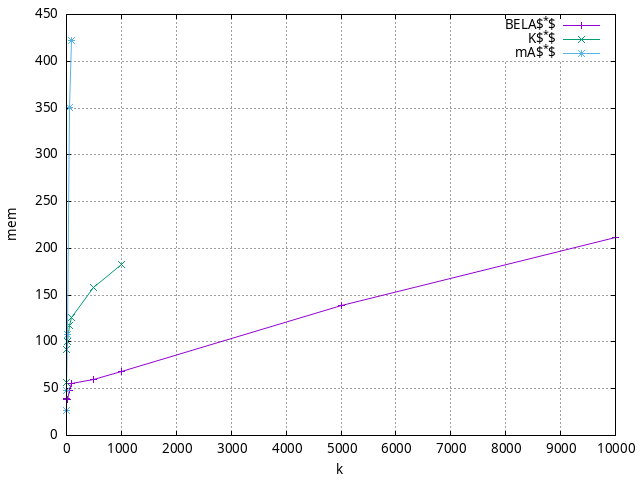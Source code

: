 #!/usr/bin/gnuplot
# -*- coding: utf-8 -*-
#
# results/maps/octile/10/random512-10.heuristic.octile.mem.gnuplot
#
# Started on 04/02/2024 19:55:57
# Author: Carlos Linares López
set grid
set xlabel "k"
set ylabel "mem"

set terminal png enhanced font "Ariel,10"
set output 'random512-10.heuristic.octile.mem.png'

plot "-" title "BELA$^*$"      with linesp, "-" title "K$^*$"      with linesp, "-" title "mA$^*$"      with linesp

	1 38.91
	5 39.78
	10 38.56
	50 47.59
	100 55.65
	500 59.36
	1000 68.63
	5000 138.62
	10000 211.64
end
	1 56.63
	5 91.67
	10 100.0
	50 118.0
	100 125.68
	500 157.8
	1000 183.11
end
	1 26.96
	5 48.2
	10 107.75
	50 350.91
	100 422.52
end
